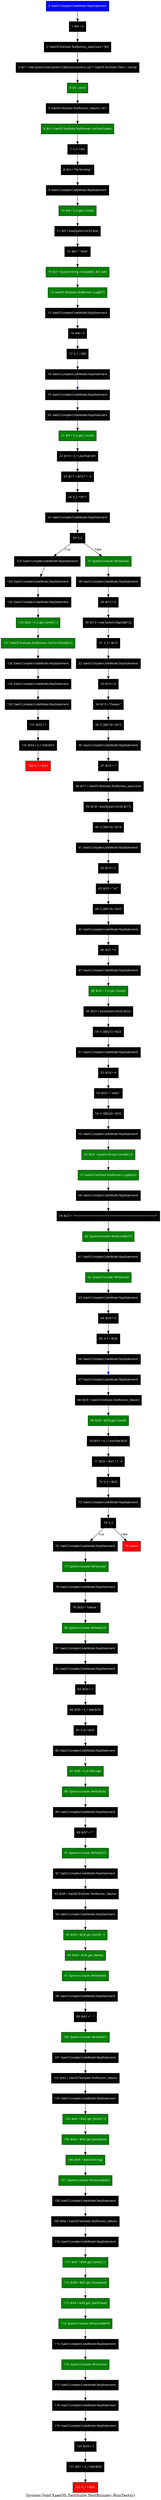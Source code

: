digraph G {
label="System.Void XaeiOS.TestSuite.TestRunner::RunTests()"
node [ fontsize=10, style=filled, shape=rectangle, fontname="Tahoma"];
edge [ fontsize=10, fontname="Tahoma"];
133 ;
133 [label="133: V_1 = $t54\n", fillcolor="#FF0000FF", fontcolor="#FFFFFFFF"];
132 ;
132 [label="132: $t54 = V_1 Add $t53\n", fillcolor="#000000FF", fontcolor="#FFFFFFFF"];
131 ;
131 [label="131: $t53 = 1\n", fillcolor="#000000FF", fontcolor="#FFFFFFFF"];
130 ;
130 [label="130: XaeiO.Compiler.CodeModel.NopStatement\n", fillcolor="#000000FF", fontcolor="#FFFFFFFF"];
129 ;
129 [label="129: XaeiO.Compiler.CodeModel.NopStatement\n", fillcolor="#000000FF", fontcolor="#FFFFFFFF"];
128 ;
128 [label="128: XaeiO.Compiler.CodeModel.NopStatement\n", fillcolor="#000000FF", fontcolor="#FFFFFFFF"];
127 ;
127 [label="127: XaeiOS.TestSuite.TestRunner::PerformTest($t52)\n", fillcolor="#008000FF", fontcolor="#FFFFFFFF"];
126 ;
126 [label="126: $t52 = V_0.get_Item(V_1)\n", fillcolor="#008000FF", fontcolor="#FFFFFFFF"];
125 ;
125 [label="125: XaeiO.Compiler.CodeModel.NopStatement\n", fillcolor="#000000FF", fontcolor="#FFFFFFFF"];
124 ;
124 [label="124: XaeiO.Compiler.CodeModel.NopStatement\n", fillcolor="#000000FF", fontcolor="#FFFFFFFF"];
123 ;
123 [label="123: XaeiO.Compiler.CodeModel.NopStatement\n", fillcolor="#000000FF", fontcolor="#FFFFFFFF"];
122 ;
122 [label="122: V_1 = $t51\n", fillcolor="#FF0000FF", fontcolor="#FFFFFFFF"];
121 ;
121 [label="121: $t51 = V_1 Add $t50\n", fillcolor="#000000FF", fontcolor="#FFFFFFFF"];
120 ;
120 [label="120: $t50 = 1\n", fillcolor="#000000FF", fontcolor="#FFFFFFFF"];
119 ;
119 [label="119: XaeiO.Compiler.CodeModel.NopStatement\n", fillcolor="#000000FF", fontcolor="#FFFFFFFF"];
118 ;
118 [label="118: XaeiO.Compiler.CodeModel.NopStatement\n", fillcolor="#000000FF", fontcolor="#FFFFFFFF"];
117 ;
117 [label="117: XaeiO.Compiler.CodeModel.NopStatement\n", fillcolor="#000000FF", fontcolor="#FFFFFFFF"];
116 ;
116 [label="116: System.Console::WriteLine()\n", fillcolor="#008000FF", fontcolor="#FFFFFFFF"];
115 ;
115 [label="115: XaeiO.Compiler.CodeModel.NopStatement\n", fillcolor="#000000FF", fontcolor="#FFFFFFFF"];
114 ;
114 [label="114: System.Console::WriteLine($t49)\n", fillcolor="#008000FF", fontcolor="#FFFFFFFF"];
113 ;
113 [label="113: $t49 = $t48.get_StackTrace()\n", fillcolor="#008000FF", fontcolor="#FFFFFFFF"];
112 ;
112 [label="112: $t48 = $t47.get_Exception()\n", fillcolor="#008000FF", fontcolor="#FFFFFFFF"];
111 ;
111 [label="111: $t47 = $t46.get_Item(V_1)\n", fillcolor="#008000FF", fontcolor="#FFFFFFFF"];
110 ;
110 [label="110: XaeiO.Compiler.CodeModel.NopStatement\n", fillcolor="#000000FF", fontcolor="#FFFFFFFF"];
109 ;
109 [label="109: $t46 = XaeiOS.TestSuite.TestRunner._failures\n", fillcolor="#000000FF", fontcolor="#FFFFFFFF"];
108 ;
108 [label="108: XaeiO.Compiler.CodeModel.NopStatement\n", fillcolor="#000000FF", fontcolor="#FFFFFFFF"];
107 ;
107 [label="107: System.Console::WriteLine($t45)\n", fillcolor="#008000FF", fontcolor="#FFFFFFFF"];
106 ;
106 [label="106: $t45 = $t44.ToString()\n", fillcolor="#008000FF", fontcolor="#FFFFFFFF"];
105 ;
105 [label="105: $t44 = $t43.get_Exception()\n", fillcolor="#008000FF", fontcolor="#FFFFFFFF"];
104 ;
104 [label="104: $t43 = $t42.get_Item(V_1)\n", fillcolor="#008000FF", fontcolor="#FFFFFFFF"];
103 ;
103 [label="103: XaeiO.Compiler.CodeModel.NopStatement\n", fillcolor="#000000FF", fontcolor="#FFFFFFFF"];
102 ;
102 [label="102: $t42 = XaeiOS.TestSuite.TestRunner._failures\n", fillcolor="#000000FF", fontcolor="#FFFFFFFF"];
101 ;
101 [label="101: XaeiO.Compiler.CodeModel.NopStatement\n", fillcolor="#000000FF", fontcolor="#FFFFFFFF"];
100 ;
100 [label="100: System.Console::Write($t41)\n", fillcolor="#008000FF", fontcolor="#FFFFFFFF"];
99 ;
99 [label="99: $t41 = \" - \"\n", fillcolor="#000000FF", fontcolor="#FFFFFFFF"];
98 ;
98 [label="98: XaeiO.Compiler.CodeModel.NopStatement\n", fillcolor="#000000FF", fontcolor="#FFFFFFFF"];
97 ;
97 [label="97: System.Console::Write($t40)\n", fillcolor="#008000FF", fontcolor="#FFFFFFFF"];
96 ;
96 [label="96: $t40 = $t39.get_Name()\n", fillcolor="#008000FF", fontcolor="#FFFFFFFF"];
95 ;
95 [label="95: $t39 = $t38.get_Item(V_1)\n", fillcolor="#008000FF", fontcolor="#FFFFFFFF"];
94 ;
94 [label="94: XaeiO.Compiler.CodeModel.NopStatement\n", fillcolor="#000000FF", fontcolor="#FFFFFFFF"];
93 ;
93 [label="93: $t38 = XaeiOS.TestSuite.TestRunner._failures\n", fillcolor="#000000FF", fontcolor="#FFFFFFFF"];
92 ;
92 [label="92: XaeiO.Compiler.CodeModel.NopStatement\n", fillcolor="#000000FF", fontcolor="#FFFFFFFF"];
91 ;
91 [label="91: System.Console::Write($t37)\n", fillcolor="#008000FF", fontcolor="#FFFFFFFF"];
90 ;
90 [label="90: $t37 = \": \"\n", fillcolor="#000000FF", fontcolor="#FFFFFFFF"];
89 ;
89 [label="89: XaeiO.Compiler.CodeModel.NopStatement\n", fillcolor="#000000FF", fontcolor="#FFFFFFFF"];
88 ;
88 [label="88: System.Console::Write($t36)\n", fillcolor="#008000FF", fontcolor="#FFFFFFFF"];
87 ;
87 [label="87: $t36 = V_4.ToString()\n", fillcolor="#008000FF", fontcolor="#FFFFFFFF"];
86 ;
86 [label="86: XaeiO.Compiler.CodeModel.NopStatement\n", fillcolor="#000000FF", fontcolor="#FFFFFFFF"];
85 ;
85 [label="85: V_4 = $t35\n", fillcolor="#000000FF", fontcolor="#FFFFFFFF"];
84 ;
84 [label="84: $t35 = V_1 Add $t34\n", fillcolor="#000000FF", fontcolor="#FFFFFFFF"];
83 ;
83 [label="83: $t34 = 1\n", fillcolor="#000000FF", fontcolor="#FFFFFFFF"];
82 ;
82 [label="82: XaeiO.Compiler.CodeModel.NopStatement\n", fillcolor="#000000FF", fontcolor="#FFFFFFFF"];
81 ;
81 [label="81: XaeiO.Compiler.CodeModel.NopStatement\n", fillcolor="#000000FF", fontcolor="#FFFFFFFF"];
80 ;
80 [label="80: System.Console::Write($t33)\n", fillcolor="#008000FF", fontcolor="#FFFFFFFF"];
79 ;
79 [label="79: $t33 = \"Failure \"\n", fillcolor="#000000FF", fontcolor="#FFFFFFFF"];
78 ;
78 [label="78: XaeiO.Compiler.CodeModel.NopStatement\n", fillcolor="#000000FF", fontcolor="#FFFFFFFF"];
77 ;
77 [label="77: System.Console::WriteLine()\n", fillcolor="#008000FF", fontcolor="#FFFFFFFF"];
76 ;
76 [label="76: XaeiO.Compiler.CodeModel.NopStatement\n", fillcolor="#000000FF", fontcolor="#FFFFFFFF"];
75 ;
75 [label="75: return\n", fillcolor="#FF0000FF", fontcolor="#FFFFFFFF"];
74 ;
74 [label="74: V_2\n", fillcolor="#000000FF", fontcolor="#FFFFFFFF"];
73 ;
73 [label="73: XaeiO.Compiler.CodeModel.NopStatement\n", fillcolor="#000000FF", fontcolor="#FFFFFFFF"];
72 ;
72 [label="72: V_2 = $t32\n", fillcolor="#000000FF", fontcolor="#FFFFFFFF"];
71 ;
71 [label="71: $t32 = $t31 ? 1 : 0\n", fillcolor="#000000FF", fontcolor="#FFFFFFFF"];
70 ;
70 [label="70: $t31 = V_1 LessThan $t30\n", fillcolor="#000000FF", fontcolor="#FFFFFFFF"];
69 ;
69 [label="69: $t30 = $t29.get_Count()\n", fillcolor="#008000FF", fontcolor="#FFFFFFFF"];
68 ;
68 [label="68: $t29 = XaeiOS.TestSuite.TestRunner._failures\n", fillcolor="#000000FF", fontcolor="#FFFFFFFF"];
67 ;
67 [label="67: XaeiO.Compiler.CodeModel.NopStatement\n", fillcolor="#000000FF", fontcolor="#FFFFFFFF"];
66 ;
66 [label="66: XaeiO.Compiler.CodeModel.NopStatement\n", fillcolor="#000000FF", fontcolor="#FFFFFFFF"];
65 ;
65 [label="65: V_1 = $t28\n", fillcolor="#000000FF", fontcolor="#FFFFFFFF"];
64 ;
64 [label="64: $t28 = 0\n", fillcolor="#000000FF", fontcolor="#FFFFFFFF"];
63 ;
63 [label="63: XaeiO.Compiler.CodeModel.NopStatement\n", fillcolor="#000000FF", fontcolor="#FFFFFFFF"];
62 ;
62 [label="62: System.Console::WriteLine()\n", fillcolor="#008000FF", fontcolor="#FFFFFFFF"];
61 ;
61 [label="61: XaeiO.Compiler.CodeModel.NopStatement\n", fillcolor="#000000FF", fontcolor="#FFFFFFFF"];
60 ;
60 [label="60: System.Console::WriteLine($t27)\n", fillcolor="#008000FF", fontcolor="#FFFFFFFF"];
59 ;
59 [label="59: $t27 = \"=================================================\"\n", fillcolor="#000000FF", fontcolor="#FFFFFFFF"];
58 ;
58 [label="58: XaeiO.Compiler.CodeModel.NopStatement\n", fillcolor="#000000FF", fontcolor="#FFFFFFFF"];
57 ;
57 [label="57: XaeiOS.TestSuite.TestRunner::Log($t26)\n", fillcolor="#008000FF", fontcolor="#FFFFFFFF"];
56 ;
56 [label="56: $t26 = System.String::Concat(V_3)\n", fillcolor="#008000FF", fontcolor="#FFFFFFFF"];
55 ;
55 [label="55: XaeiO.Compiler.CodeModel.NopStatement\n", fillcolor="#000000FF", fontcolor="#FFFFFFFF"];
54 ;
54 [label="54: V_3[$t24] = $t25\n", fillcolor="#000000FF", fontcolor="#FFFFFFFF"];
53 ;
53 [label="53: $t25 = \" tests.\"\n", fillcolor="#000000FF", fontcolor="#FFFFFFFF"];
52 ;
52 [label="52: $t24 = 4\n", fillcolor="#000000FF", fontcolor="#FFFFFFFF"];
51 ;
51 [label="51: XaeiO.Compiler.CodeModel.NopStatement\n", fillcolor="#000000FF", fontcolor="#FFFFFFFF"];
50 ;
50 [label="50: V_3[$t21] = $t23\n", fillcolor="#000000FF", fontcolor="#FFFFFFFF"];
49 ;
49 [label="49: $t23 = box(System.Int32,$t22)\n", fillcolor="#000000FF", fontcolor="#FFFFFFFF"];
48 ;
48 [label="48: $t22 = V_0.get_Count()\n", fillcolor="#008000FF", fontcolor="#FFFFFFFF"];
47 ;
47 [label="47: XaeiO.Compiler.CodeModel.NopStatement\n", fillcolor="#000000FF", fontcolor="#FFFFFFFF"];
46 ;
46 [label="46: $t21 = 3\n", fillcolor="#000000FF", fontcolor="#FFFFFFFF"];
45 ;
45 [label="45: XaeiO.Compiler.CodeModel.NopStatement\n", fillcolor="#000000FF", fontcolor="#FFFFFFFF"];
44 ;
44 [label="44: V_3[$t19] = $t20\n", fillcolor="#000000FF", fontcolor="#FFFFFFFF"];
43 ;
43 [label="43: $t20 = \" of \"\n", fillcolor="#000000FF", fontcolor="#FFFFFFFF"];
42 ;
42 [label="42: $t19 = 2\n", fillcolor="#000000FF", fontcolor="#FFFFFFFF"];
41 ;
41 [label="41: XaeiO.Compiler.CodeModel.NopStatement\n", fillcolor="#000000FF", fontcolor="#FFFFFFFF"];
40 ;
40 [label="40: V_3[$t16] = $t18\n", fillcolor="#000000FF", fontcolor="#FFFFFFFF"];
39 ;
39 [label="39: $t18 = box(System.Int32,$t17)\n", fillcolor="#000000FF", fontcolor="#FFFFFFFF"];
38 ;
38 [label="38: $t17 = XaeiOS.TestSuite.TestRunner._passCount\n", fillcolor="#000000FF", fontcolor="#FFFFFFFF"];
37 ;
37 [label="37: $t16 = 1\n", fillcolor="#000000FF", fontcolor="#FFFFFFFF"];
36 ;
36 [label="36: XaeiO.Compiler.CodeModel.NopStatement\n", fillcolor="#000000FF", fontcolor="#FFFFFFFF"];
35 ;
35 [label="35: V_3[$t14] = $t15\n", fillcolor="#000000FF", fontcolor="#FFFFFFFF"];
34 ;
34 [label="34: $t15 = \"Passed \"\n", fillcolor="#000000FF", fontcolor="#FFFFFFFF"];
33 ;
33 [label="33: $t14 = 0\n", fillcolor="#000000FF", fontcolor="#FFFFFFFF"];
32 ;
32 [label="32: XaeiO.Compiler.CodeModel.NopStatement\n", fillcolor="#000000FF", fontcolor="#FFFFFFFF"];
31 ;
31 [label="31: V_3 = $t13\n", fillcolor="#000000FF", fontcolor="#FFFFFFFF"];
30 ;
30 [label="30: $t13 = new System.Object[$t12]\n", fillcolor="#000000FF", fontcolor="#FFFFFFFF"];
29 ;
29 [label="29: $t12 = 5\n", fillcolor="#000000FF", fontcolor="#FFFFFFFF"];
28 ;
28 [label="28: XaeiO.Compiler.CodeModel.NopStatement\n", fillcolor="#000000FF", fontcolor="#FFFFFFFF"];
27 ;
27 [label="27: System.Console::WriteLine()\n", fillcolor="#008000FF", fontcolor="#FFFFFFFF"];
26 ;
26 [label="26: V_2\n", fillcolor="#000000FF", fontcolor="#FFFFFFFF"];
25 ;
25 [label="25: XaeiO.Compiler.CodeModel.NopStatement\n", fillcolor="#000000FF", fontcolor="#FFFFFFFF"];
24 ;
24 [label="24: V_2 = $t11\n", fillcolor="#000000FF", fontcolor="#FFFFFFFF"];
23 ;
23 [label="23: $t11 = $t10 ? 1 : 0\n", fillcolor="#000000FF", fontcolor="#FFFFFFFF"];
22 ;
22 [label="22: $t10 = V_1 LessThan $t9\n", fillcolor="#000000FF", fontcolor="#FFFFFFFF"];
21 ;
21 [label="21: $t9 = V_0.get_Count()\n", fillcolor="#008000FF", fontcolor="#FFFFFFFF"];
20 ;
20 [label="20: XaeiO.Compiler.CodeModel.NopStatement\n", fillcolor="#000000FF", fontcolor="#FFFFFFFF"];
19 ;
19 [label="19: XaeiO.Compiler.CodeModel.NopStatement\n", fillcolor="#000000FF", fontcolor="#FFFFFFFF"];
18 ;
18 [label="18: XaeiO.Compiler.CodeModel.NopStatement\n", fillcolor="#000000FF", fontcolor="#FFFFFFFF"];
17 ;
17 [label="17: V_1 = $t8\n", fillcolor="#000000FF", fontcolor="#FFFFFFFF"];
16 ;
16 [label="16: $t8 = 0\n", fillcolor="#000000FF", fontcolor="#FFFFFFFF"];
15 ;
15 [label="15: XaeiO.Compiler.CodeModel.NopStatement\n", fillcolor="#000000FF", fontcolor="#FFFFFFFF"];
14 ;
14 [label="14: XaeiOS.TestSuite.TestRunner::Log($t7)\n", fillcolor="#008000FF", fontcolor="#FFFFFFFF"];
13 ;
13 [label="13: $t7 = System.String::Concat($t3, $t5, $t6)\n", fillcolor="#008000FF", fontcolor="#FFFFFFFF"];
12 ;
12 [label="12: $t6 = \" tests\"\n", fillcolor="#000000FF", fontcolor="#FFFFFFFF"];
11 ;
11 [label="11: $t5 = box(System.Int32,$t4)\n", fillcolor="#000000FF", fontcolor="#FFFFFFFF"];
10 ;
10 [label="10: $t4 = V_0.get_Count()\n", fillcolor="#008000FF", fontcolor="#FFFFFFFF"];
9 ;
9 [label="9: XaeiO.Compiler.CodeModel.NopStatement\n", fillcolor="#000000FF", fontcolor="#FFFFFFFF"];
8 ;
8 [label="8: $t3 = \"Performing \"\n", fillcolor="#000000FF", fontcolor="#FFFFFFFF"];
7 ;
7 [label="7: V_0 = $t2\n", fillcolor="#000000FF", fontcolor="#FFFFFFFF"];
6 ;
6 [label="6: $t2 = XaeiOS.TestSuite.TestRunner::GetTestCases()\n", fillcolor="#008000FF", fontcolor="#FFFFFFFF"];
5 ;
5 [label="5: XaeiOS.TestSuite.TestRunner._failures = $t1\n", fillcolor="#000000FF", fontcolor="#FFFFFFFF"];
4 ;
4 [label="4: $t1..ctor()\n", fillcolor="#008000FF", fontcolor="#FFFFFFFF"];
3 ;
3 [label="3: $t1 = new System.Void System.Collections.Generic.List`1<XaeiOS.TestSuite.ITest>::.ctor()()\n", fillcolor="#000000FF", fontcolor="#FFFFFFFF"];
2 ;
2 [label="2: XaeiOS.TestSuite.TestRunner._passCount = $t0\n", fillcolor="#000000FF", fontcolor="#FFFFFFFF"];
1 ;
1 [label="1: $t0 = 0\n", fillcolor="#000000FF", fontcolor="#FFFFFFFF"];
0 ;
0 [label="0: XaeiO.Compiler.CodeModel.NopStatement\n", fillcolor="#0000FFFF", fontcolor="#FFFFFFFF"];
132 -> 133 [ label="", style="solid"];
131 -> 132 [ label="", style="solid"];
130 -> 131 [ label="", style="solid"];
129 -> 130 [ label="", style="solid"];
128 -> 129 [ label="", style="solid"];
127 -> 128 [ label="", style="solid"];
126 -> 127 [ label="", style="solid"];
125 -> 126 [ label="", style="solid"];
124 -> 125 [ label="", style="solid"];
123 -> 124 [ label="", style="solid"];
121 -> 122 [ label="", style="solid"];
120 -> 121 [ label="", style="solid"];
119 -> 120 [ label="", style="solid"];
118 -> 119 [ label="", style="solid"];
117 -> 118 [ label="", style="solid"];
116 -> 117 [ label="", style="solid"];
115 -> 116 [ label="", style="solid"];
114 -> 115 [ label="", style="solid"];
113 -> 114 [ label="", style="solid"];
112 -> 113 [ label="", style="solid"];
111 -> 112 [ label="", style="solid"];
110 -> 111 [ label="", style="solid"];
109 -> 110 [ label="", style="solid"];
108 -> 109 [ label="", style="solid"];
107 -> 108 [ label="", style="solid"];
106 -> 107 [ label="", style="solid"];
105 -> 106 [ label="", style="solid"];
104 -> 105 [ label="", style="solid"];
103 -> 104 [ label="", style="solid"];
102 -> 103 [ label="", style="solid"];
101 -> 102 [ label="", style="solid"];
100 -> 101 [ label="", style="solid"];
99 -> 100 [ label="", style="solid"];
98 -> 99 [ label="", style="solid"];
97 -> 98 [ label="", style="solid"];
96 -> 97 [ label="", style="solid"];
95 -> 96 [ label="", style="solid"];
94 -> 95 [ label="", style="solid"];
93 -> 94 [ label="", style="solid"];
92 -> 93 [ label="", style="solid"];
91 -> 92 [ label="", style="solid"];
90 -> 91 [ label="", style="solid"];
89 -> 90 [ label="", style="solid"];
88 -> 89 [ label="", style="solid"];
87 -> 88 [ label="", style="solid"];
86 -> 87 [ label="", style="solid"];
85 -> 86 [ label="", style="solid"];
84 -> 85 [ label="", style="solid"];
83 -> 84 [ label="", style="solid"];
82 -> 83 [ label="", style="solid"];
81 -> 82 [ label="", style="solid"];
80 -> 81 [ label="", style="solid"];
79 -> 80 [ label="", style="solid"];
78 -> 79 [ label="", style="solid"];
77 -> 78 [ label="", style="solid"];
76 -> 77 [ label="", style="solid"];
74 -> 75 [ label="False", style="solid"];
74 -> 76 [ label="True", style="solid"];
73 -> 74 [ label="", style="solid"];
72 -> 73 [ label="", style="solid"];
71 -> 72 [ label="", style="solid"];
70 -> 71 [ label="", style="solid"];
69 -> 70 [ label="", style="solid"];
68 -> 69 [ label="", style="solid"];
67 -> 68 [ label="", style="solid"];
66 -> 67 [ label="", style="solid", color="#0000FFFF",  weight=2];
65 -> 66 [ label="", style="solid",  weight=2];
64 -> 65 [ label="", style="solid",  weight=2];
63 -> 64 [ label="", style="solid",  weight=2];
62 -> 63 [ label="", style="solid",  weight=2];
61 -> 62 [ label="", style="solid",  weight=2];
60 -> 61 [ label="", style="solid",  weight=2];
59 -> 60 [ label="", style="solid",  weight=2];
58 -> 59 [ label="", style="solid",  weight=2];
57 -> 58 [ label="", style="solid",  weight=2];
56 -> 57 [ label="", style="solid",  weight=2];
55 -> 56 [ label="", style="solid",  weight=2];
54 -> 55 [ label="", style="solid",  weight=2];
53 -> 54 [ label="", style="solid",  weight=2];
52 -> 53 [ label="", style="solid",  weight=2];
51 -> 52 [ label="", style="solid",  weight=2];
50 -> 51 [ label="", style="solid",  weight=2];
49 -> 50 [ label="", style="solid",  weight=2];
48 -> 49 [ label="", style="solid",  weight=2];
47 -> 48 [ label="", style="solid",  weight=2];
46 -> 47 [ label="", style="solid",  weight=2];
45 -> 46 [ label="", style="solid",  weight=2];
44 -> 45 [ label="", style="solid",  weight=2];
43 -> 44 [ label="", style="solid",  weight=2];
42 -> 43 [ label="", style="solid",  weight=2];
41 -> 42 [ label="", style="solid",  weight=2];
40 -> 41 [ label="", style="solid",  weight=2];
39 -> 40 [ label="", style="solid",  weight=2];
38 -> 39 [ label="", style="solid",  weight=2];
37 -> 38 [ label="", style="solid",  weight=2];
36 -> 37 [ label="", style="solid",  weight=2];
35 -> 36 [ label="", style="solid",  weight=2];
34 -> 35 [ label="", style="solid",  weight=2];
33 -> 34 [ label="", style="solid",  weight=2];
32 -> 33 [ label="", style="solid",  weight=2];
31 -> 32 [ label="", style="solid",  weight=2];
30 -> 31 [ label="", style="solid",  weight=2];
29 -> 30 [ label="", style="solid",  weight=2];
28 -> 29 [ label="", style="solid",  weight=2];
27 -> 28 [ label="", style="solid",  weight=2];
26 -> 27 [ label="False", style="solid",  weight=2];
26 -> 123 [ label="True", style="solid",  weight=2];
25 -> 26 [ label="", style="solid",  weight=2];
24 -> 25 [ label="", style="solid",  weight=2];
23 -> 24 [ label="", style="solid",  weight=2];
22 -> 23 [ label="", style="solid",  weight=2];
21 -> 22 [ label="", style="solid",  weight=2];
20 -> 21 [ label="", style="solid",  weight=2];
19 -> 20 [ label="", style="solid",  weight=2];
18 -> 19 [ label="", style="solid", color="#0000FFFF",  weight=4];
17 -> 18 [ label="", style="solid",  weight=4];
16 -> 17 [ label="", style="solid",  weight=4];
15 -> 16 [ label="", style="solid",  weight=4];
14 -> 15 [ label="", style="solid",  weight=4];
13 -> 14 [ label="", style="solid",  weight=4];
12 -> 13 [ label="", style="solid",  weight=4];
11 -> 12 [ label="", style="solid",  weight=4];
10 -> 11 [ label="", style="solid",  weight=4];
9 -> 10 [ label="", style="solid",  weight=4];
8 -> 9 [ label="", style="solid",  weight=4];
7 -> 8 [ label="", style="solid",  weight=4];
6 -> 7 [ label="", style="solid",  weight=4];
5 -> 6 [ label="", style="solid",  weight=4];
4 -> 5 [ label="", style="solid",  weight=4];
3 -> 4 [ label="", style="solid",  weight=4];
2 -> 3 [ label="", style="solid",  weight=4];
1 -> 2 [ label="", style="solid",  weight=4];
0 -> 1 [ label="", style="solid",  weight=4];
}
